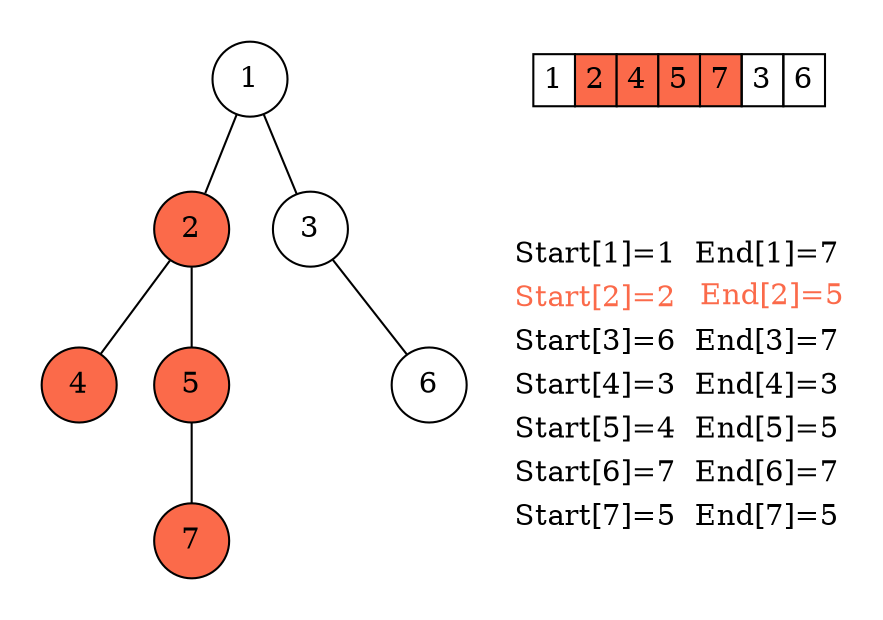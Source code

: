 graph G {

    subgraph cluster_2{
        style=invis
        label="";
        node[shape=circle];
        1--2;
        1--3;
        2--4;
        2--5;
        3--t1[style=invis];
        t1[style=invis];
        3--6;
        5--7;
        2,5,7,4[style=filled fillcolor="/reds9/5"]
    }
    subgraph cluster_1{
        style=invis
        t--a[style=invis minlen=2];
        
    colorscheme="blues9";
    t[shape=plaintext label=< <TABLE BORDER="0" CELLBORDER="1" WIDTH="10" CELLSPACING="0" CELLPADDING="4">
            <tr>
                <td>1</td>
                <td BGCOLOR="/reds9/5">2</td>
                <td BGCOLOR="/reds9/5">4</td>
                <td BGCOLOR="/reds9/5">5</td>
                <td BGCOLOR="/reds9/5">7</td>
                <td>3</td>
                <td>6</td>
            </tr>
        </TABLE> >]
        
        a[shape=plaintext fixedsize=true label=<
            <table border="0">
                <tr>
                    <td>Start[1]=1</td> <td>End[1]=7</td>
                </tr>                            
                <tr>                             
                    <td ><FONT COLOR="/reds9/5">Start[2]=2</FONT></td> <td> <FONT COLOR="/reds9/5">End[2]=5</FONT></td>
                </tr>                            
                <tr>                             
                    <td>Start[3]=6</td> <td>End[3]=7</td>
                </tr>                            
                <tr>                             
                    <td>Start[4]=3</td> <td>End[4]=3</td>
                </tr>                            
                <tr>                             
                    <td>Start[5]=4</td> <td>End[5]=5</td>
                </tr>                            
                <tr>                             
                    <td>Start[6]=7</td> <td>End[6]=7</td>
                </tr>                            
                <tr>                             
                    <td>Start[7]=5</td> <td>End[7]=5</td>
                </tr>
            </table>
            >
        ]
    }

}
